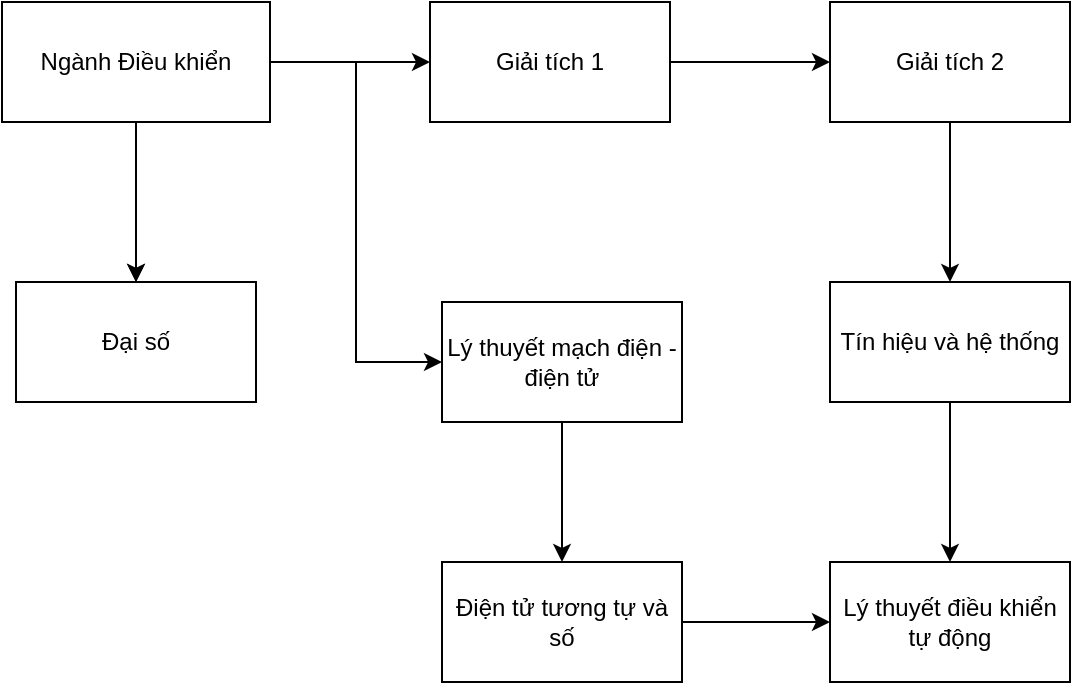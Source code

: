 <mxfile version="14.0.0" type="github">
  <diagram id="MuLz1aEldgDBCyGS5bqm" name="Page-1">
    <mxGraphModel dx="868" dy="450" grid="1" gridSize="10" guides="1" tooltips="1" connect="1" arrows="1" fold="1" page="1" pageScale="1" pageWidth="827" pageHeight="1169" math="0" shadow="0">
      <root>
        <mxCell id="0" />
        <mxCell id="1" parent="0" />
        <mxCell id="7_i2ZA5TptighThSEuLO-3" value="" style="edgeStyle=orthogonalEdgeStyle;rounded=0;orthogonalLoop=1;jettySize=auto;html=1;" edge="1" parent="1" source="7_i2ZA5TptighThSEuLO-1" target="7_i2ZA5TptighThSEuLO-2">
          <mxGeometry relative="1" as="geometry" />
        </mxCell>
        <mxCell id="7_i2ZA5TptighThSEuLO-4" value="" style="edgeStyle=orthogonalEdgeStyle;rounded=0;orthogonalLoop=1;jettySize=auto;html=1;" edge="1" parent="1" source="7_i2ZA5TptighThSEuLO-1" target="7_i2ZA5TptighThSEuLO-2">
          <mxGeometry relative="1" as="geometry" />
        </mxCell>
        <mxCell id="7_i2ZA5TptighThSEuLO-6" value="" style="edgeStyle=orthogonalEdgeStyle;rounded=0;orthogonalLoop=1;jettySize=auto;html=1;" edge="1" parent="1" source="7_i2ZA5TptighThSEuLO-1" target="7_i2ZA5TptighThSEuLO-5">
          <mxGeometry relative="1" as="geometry" />
        </mxCell>
        <mxCell id="7_i2ZA5TptighThSEuLO-18" style="edgeStyle=orthogonalEdgeStyle;rounded=0;orthogonalLoop=1;jettySize=auto;html=1;entryX=0;entryY=0.5;entryDx=0;entryDy=0;" edge="1" parent="1" source="7_i2ZA5TptighThSEuLO-1" target="7_i2ZA5TptighThSEuLO-15">
          <mxGeometry relative="1" as="geometry" />
        </mxCell>
        <mxCell id="7_i2ZA5TptighThSEuLO-1" value="Ngành Điều khiển" style="rounded=0;whiteSpace=wrap;html=1;" vertex="1" parent="1">
          <mxGeometry x="340" y="40" width="134" height="60" as="geometry" />
        </mxCell>
        <mxCell id="7_i2ZA5TptighThSEuLO-2" value="Đại số" style="rounded=0;whiteSpace=wrap;html=1;" vertex="1" parent="1">
          <mxGeometry x="347" y="180" width="120" height="60" as="geometry" />
        </mxCell>
        <mxCell id="7_i2ZA5TptighThSEuLO-8" value="" style="edgeStyle=orthogonalEdgeStyle;rounded=0;orthogonalLoop=1;jettySize=auto;html=1;" edge="1" parent="1" source="7_i2ZA5TptighThSEuLO-5" target="7_i2ZA5TptighThSEuLO-7">
          <mxGeometry relative="1" as="geometry" />
        </mxCell>
        <mxCell id="7_i2ZA5TptighThSEuLO-5" value="Giải tích 1" style="rounded=0;whiteSpace=wrap;html=1;" vertex="1" parent="1">
          <mxGeometry x="554" y="40" width="120" height="60" as="geometry" />
        </mxCell>
        <mxCell id="7_i2ZA5TptighThSEuLO-10" value="" style="edgeStyle=orthogonalEdgeStyle;rounded=0;orthogonalLoop=1;jettySize=auto;html=1;" edge="1" parent="1" source="7_i2ZA5TptighThSEuLO-7" target="7_i2ZA5TptighThSEuLO-9">
          <mxGeometry relative="1" as="geometry" />
        </mxCell>
        <mxCell id="7_i2ZA5TptighThSEuLO-7" value="Giải tích 2&lt;br&gt;" style="rounded=0;whiteSpace=wrap;html=1;" vertex="1" parent="1">
          <mxGeometry x="754" y="40" width="120" height="60" as="geometry" />
        </mxCell>
        <mxCell id="7_i2ZA5TptighThSEuLO-12" value="" style="edgeStyle=orthogonalEdgeStyle;rounded=0;orthogonalLoop=1;jettySize=auto;html=1;" edge="1" parent="1" source="7_i2ZA5TptighThSEuLO-9" target="7_i2ZA5TptighThSEuLO-11">
          <mxGeometry relative="1" as="geometry" />
        </mxCell>
        <mxCell id="7_i2ZA5TptighThSEuLO-9" value="Tín hiệu và hệ thống" style="rounded=0;whiteSpace=wrap;html=1;" vertex="1" parent="1">
          <mxGeometry x="754" y="180" width="120" height="60" as="geometry" />
        </mxCell>
        <mxCell id="7_i2ZA5TptighThSEuLO-11" value="Lý thuyết điều khiển tự động&lt;br&gt;" style="rounded=0;whiteSpace=wrap;html=1;" vertex="1" parent="1">
          <mxGeometry x="754" y="320" width="120" height="60" as="geometry" />
        </mxCell>
        <mxCell id="7_i2ZA5TptighThSEuLO-14" style="edgeStyle=orthogonalEdgeStyle;rounded=0;orthogonalLoop=1;jettySize=auto;html=1;entryX=0;entryY=0.5;entryDx=0;entryDy=0;" edge="1" parent="1" source="7_i2ZA5TptighThSEuLO-13" target="7_i2ZA5TptighThSEuLO-11">
          <mxGeometry relative="1" as="geometry" />
        </mxCell>
        <mxCell id="7_i2ZA5TptighThSEuLO-13" value="Điện tử tương tự và số" style="rounded=0;whiteSpace=wrap;html=1;" vertex="1" parent="1">
          <mxGeometry x="560" y="320" width="120" height="60" as="geometry" />
        </mxCell>
        <mxCell id="7_i2ZA5TptighThSEuLO-19" style="edgeStyle=orthogonalEdgeStyle;rounded=0;orthogonalLoop=1;jettySize=auto;html=1;" edge="1" parent="1" source="7_i2ZA5TptighThSEuLO-15" target="7_i2ZA5TptighThSEuLO-13">
          <mxGeometry relative="1" as="geometry" />
        </mxCell>
        <mxCell id="7_i2ZA5TptighThSEuLO-15" value="Lý thuyết mạch điện - điện tử" style="rounded=0;whiteSpace=wrap;html=1;" vertex="1" parent="1">
          <mxGeometry x="560" y="190" width="120" height="60" as="geometry" />
        </mxCell>
      </root>
    </mxGraphModel>
  </diagram>
</mxfile>
